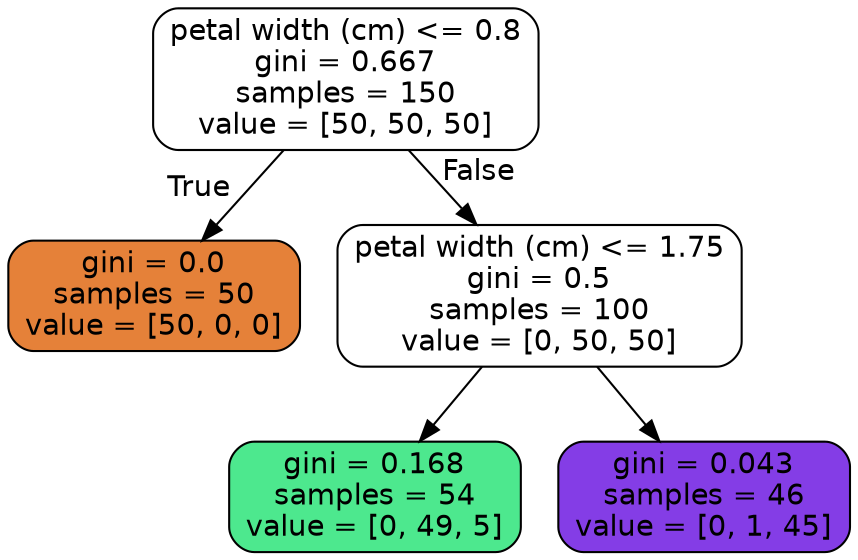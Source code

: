 digraph Tree {
node [shape=box, style="filled, rounded", color="black", fontname=helvetica] ;
edge [fontname=helvetica] ;
0 [label="petal width (cm) <= 0.8\ngini = 0.667\nsamples = 150\nvalue = [50, 50, 50]", fillcolor="#e5813900"] ;
1 [label="gini = 0.0\nsamples = 50\nvalue = [50, 0, 0]", fillcolor="#e58139ff"] ;
0 -> 1 [labeldistance=2.5, labelangle=45, headlabel="True"] ;
2 [label="petal width (cm) <= 1.75\ngini = 0.5\nsamples = 100\nvalue = [0, 50, 50]", fillcolor="#39e58100"] ;
0 -> 2 [labeldistance=2.5, labelangle=-45, headlabel="False"] ;
3 [label="gini = 0.168\nsamples = 54\nvalue = [0, 49, 5]", fillcolor="#39e581e5"] ;
2 -> 3 ;
4 [label="gini = 0.043\nsamples = 46\nvalue = [0, 1, 45]", fillcolor="#8139e5f9"] ;
2 -> 4 ;
}